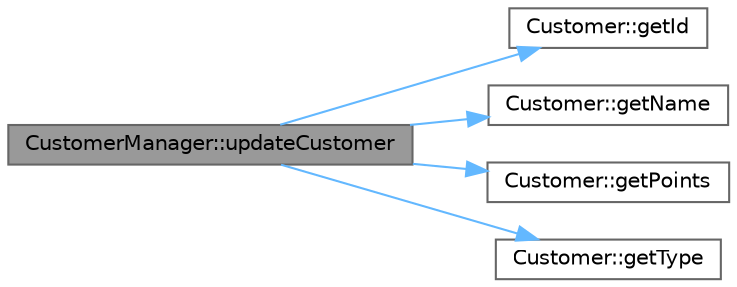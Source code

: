 digraph "CustomerManager::updateCustomer"
{
 // LATEX_PDF_SIZE
  bgcolor="transparent";
  edge [fontname=Helvetica,fontsize=10,labelfontname=Helvetica,labelfontsize=10];
  node [fontname=Helvetica,fontsize=10,shape=box,height=0.2,width=0.4];
  rankdir="LR";
  Node1 [id="Node000001",label="CustomerManager::updateCustomer",height=0.2,width=0.4,color="gray40", fillcolor="grey60", style="filled", fontcolor="black",tooltip="Cập nhật thông tin của một khách hàng hiện có."];
  Node1 -> Node2 [id="edge1_Node000001_Node000002",color="steelblue1",style="solid",tooltip=" "];
  Node2 [id="Node000002",label="Customer::getId",height=0.2,width=0.4,color="grey40", fillcolor="white", style="filled",URL="$class_customer.html#acdbe83bbd49996e9a3b62820433b6f5d",tooltip="Lấy ID của khách hàng."];
  Node1 -> Node3 [id="edge2_Node000001_Node000003",color="steelblue1",style="solid",tooltip=" "];
  Node3 [id="Node000003",label="Customer::getName",height=0.2,width=0.4,color="grey40", fillcolor="white", style="filled",URL="$class_customer.html#a54d175538cebde1559e82c644eba9f64",tooltip="Lấy tên của khách hàng."];
  Node1 -> Node4 [id="edge3_Node000001_Node000004",color="steelblue1",style="solid",tooltip=" "];
  Node4 [id="Node000004",label="Customer::getPoints",height=0.2,width=0.4,color="grey40", fillcolor="white", style="filled",URL="$class_customer.html#a1cd4e11dac1304836eb79ff9443ed100",tooltip="Lấy số điểm tích lũy của khách hàng."];
  Node1 -> Node5 [id="edge4_Node000001_Node000005",color="steelblue1",style="solid",tooltip=" "];
  Node5 [id="Node000005",label="Customer::getType",height=0.2,width=0.4,color="grey40", fillcolor="white", style="filled",URL="$class_customer.html#a4f77d0ffacbb1fe82f93fb45e0eba480",tooltip="Lấy loại khách hàng dưới dạng chuỗi."];
}
